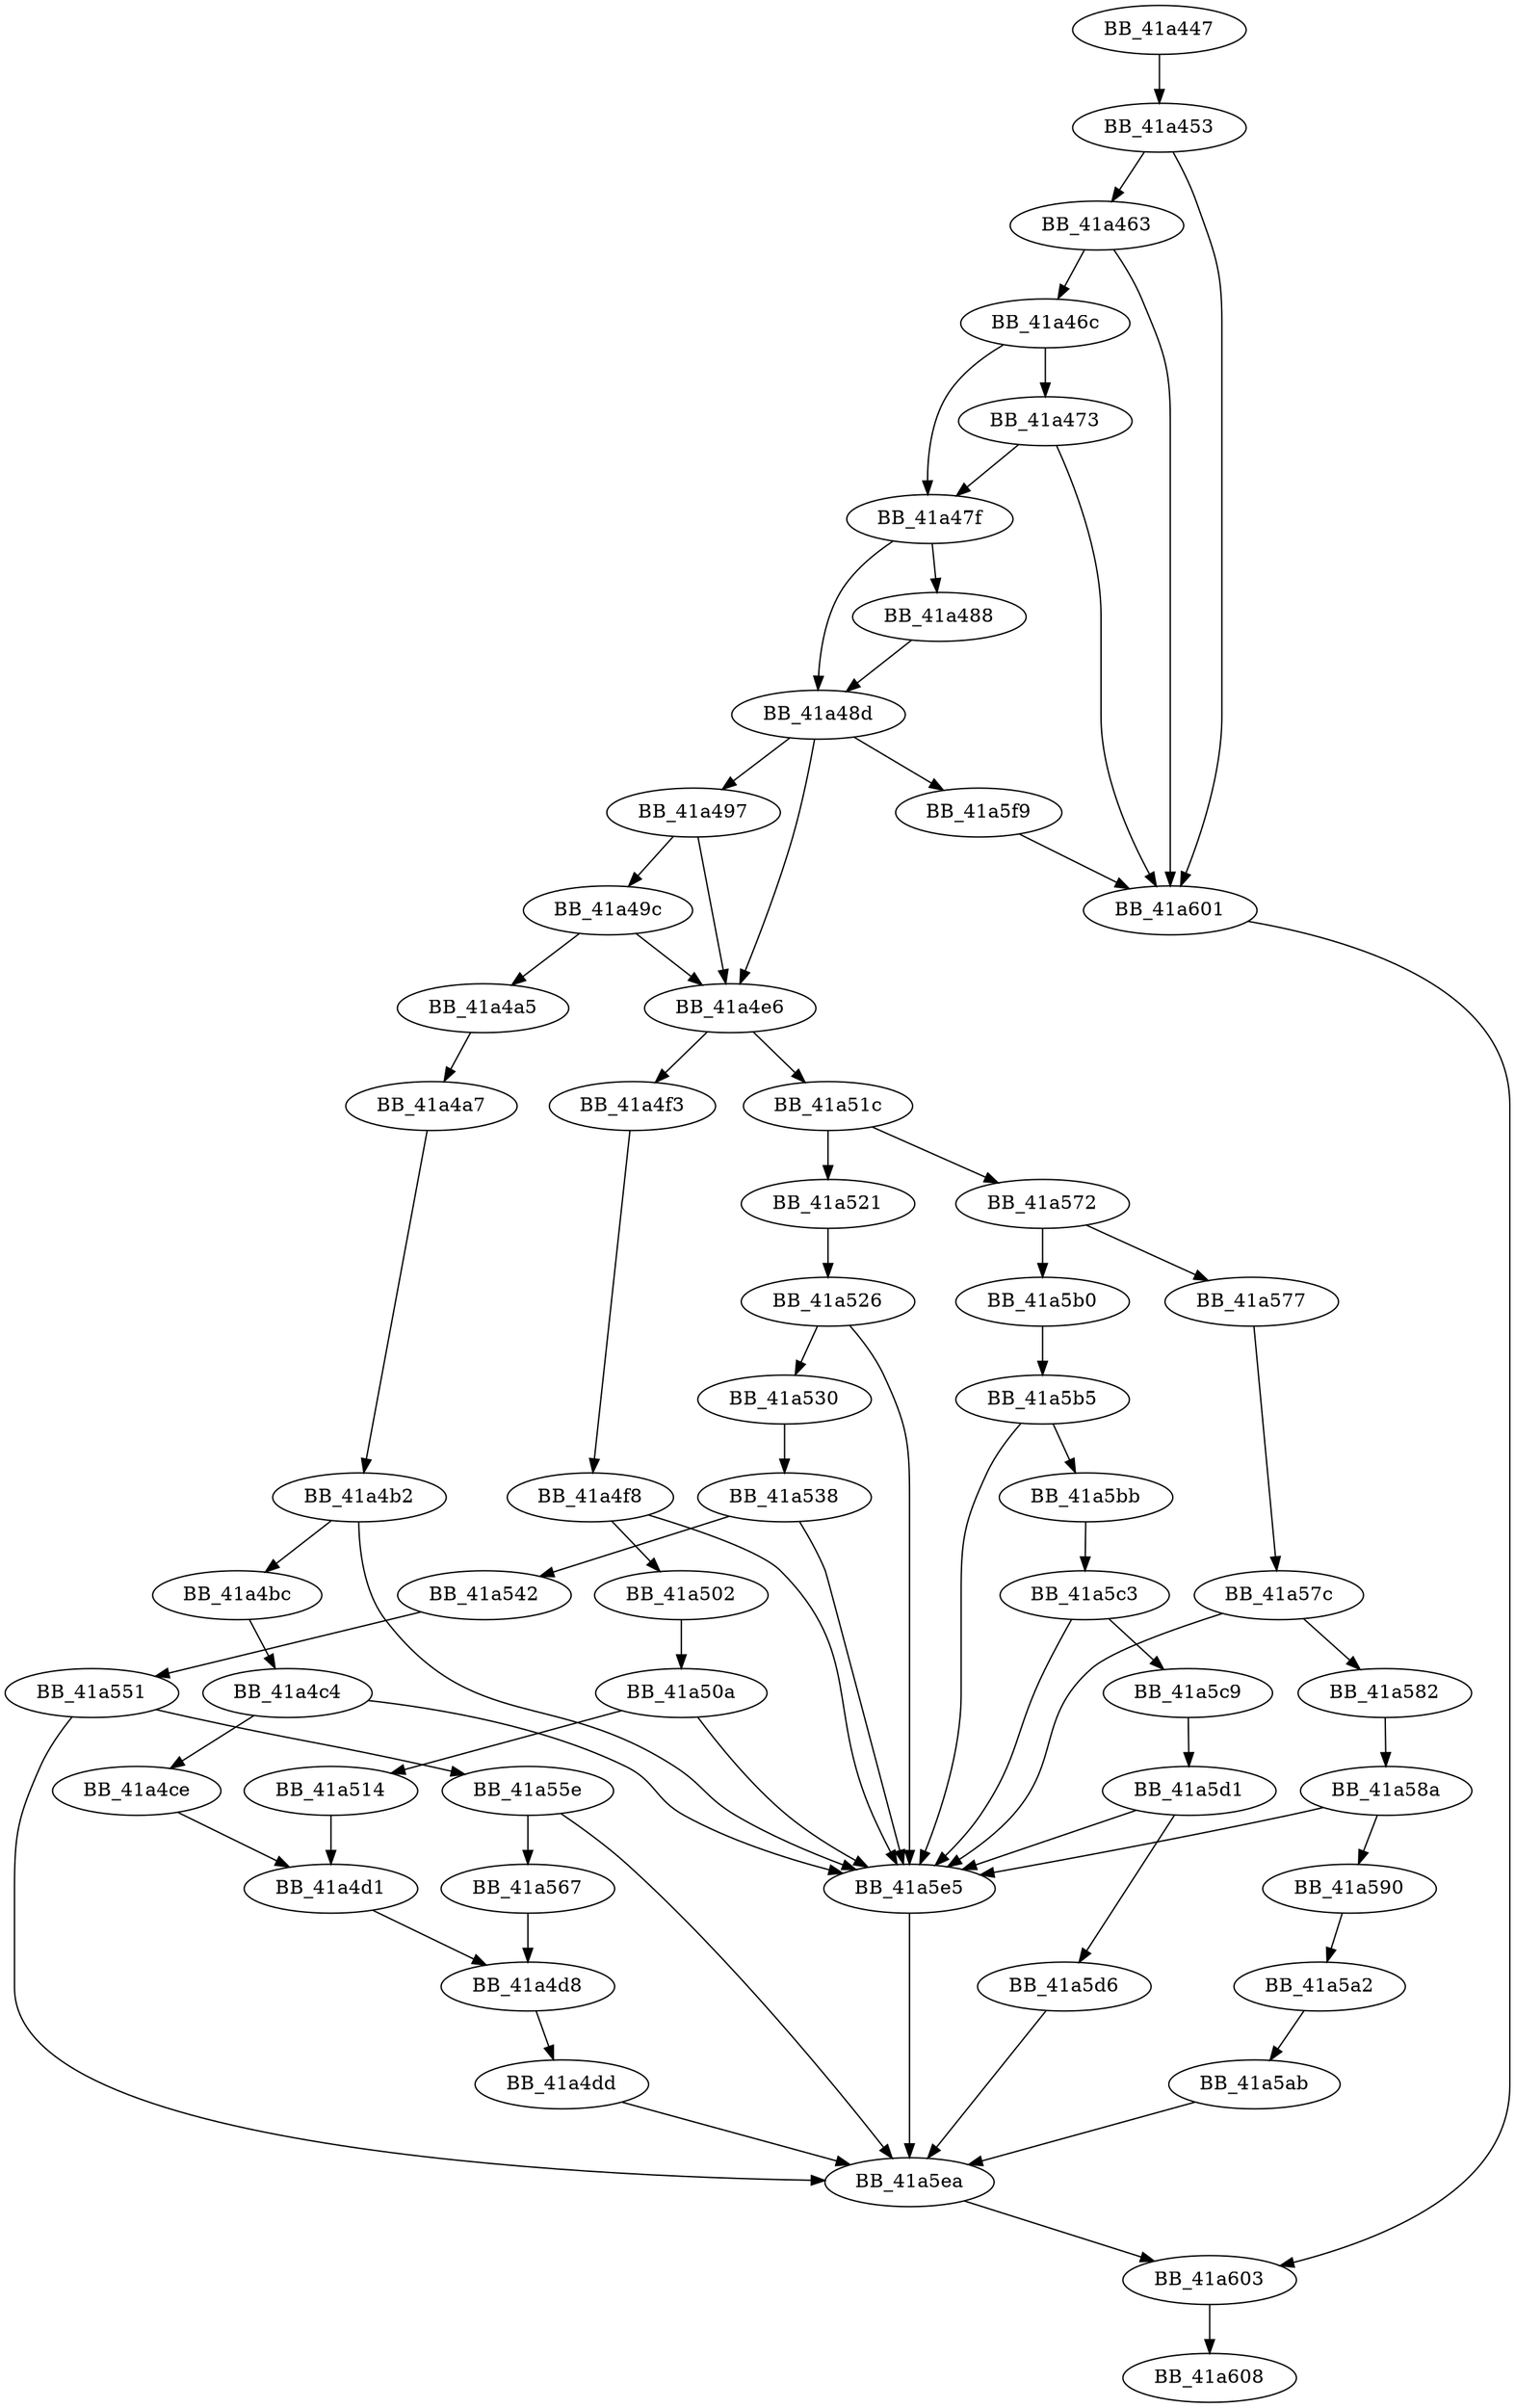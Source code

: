DiGraph ___BuildCatchObjectHelper{
BB_41a447->BB_41a453
BB_41a453->BB_41a463
BB_41a453->BB_41a601
BB_41a463->BB_41a46c
BB_41a463->BB_41a601
BB_41a46c->BB_41a473
BB_41a46c->BB_41a47f
BB_41a473->BB_41a47f
BB_41a473->BB_41a601
BB_41a47f->BB_41a488
BB_41a47f->BB_41a48d
BB_41a488->BB_41a48d
BB_41a48d->BB_41a497
BB_41a48d->BB_41a4e6
BB_41a48d->BB_41a5f9
BB_41a497->BB_41a49c
BB_41a497->BB_41a4e6
BB_41a49c->BB_41a4a5
BB_41a49c->BB_41a4e6
BB_41a4a5->BB_41a4a7
BB_41a4a7->BB_41a4b2
BB_41a4b2->BB_41a4bc
BB_41a4b2->BB_41a5e5
BB_41a4bc->BB_41a4c4
BB_41a4c4->BB_41a4ce
BB_41a4c4->BB_41a5e5
BB_41a4ce->BB_41a4d1
BB_41a4d1->BB_41a4d8
BB_41a4d8->BB_41a4dd
BB_41a4dd->BB_41a5ea
BB_41a4e6->BB_41a4f3
BB_41a4e6->BB_41a51c
BB_41a4f3->BB_41a4f8
BB_41a4f8->BB_41a502
BB_41a4f8->BB_41a5e5
BB_41a502->BB_41a50a
BB_41a50a->BB_41a514
BB_41a50a->BB_41a5e5
BB_41a514->BB_41a4d1
BB_41a51c->BB_41a521
BB_41a51c->BB_41a572
BB_41a521->BB_41a526
BB_41a526->BB_41a530
BB_41a526->BB_41a5e5
BB_41a530->BB_41a538
BB_41a538->BB_41a542
BB_41a538->BB_41a5e5
BB_41a542->BB_41a551
BB_41a551->BB_41a55e
BB_41a551->BB_41a5ea
BB_41a55e->BB_41a567
BB_41a55e->BB_41a5ea
BB_41a567->BB_41a4d8
BB_41a572->BB_41a577
BB_41a572->BB_41a5b0
BB_41a577->BB_41a57c
BB_41a57c->BB_41a582
BB_41a57c->BB_41a5e5
BB_41a582->BB_41a58a
BB_41a58a->BB_41a590
BB_41a58a->BB_41a5e5
BB_41a590->BB_41a5a2
BB_41a5a2->BB_41a5ab
BB_41a5ab->BB_41a5ea
BB_41a5b0->BB_41a5b5
BB_41a5b5->BB_41a5bb
BB_41a5b5->BB_41a5e5
BB_41a5bb->BB_41a5c3
BB_41a5c3->BB_41a5c9
BB_41a5c3->BB_41a5e5
BB_41a5c9->BB_41a5d1
BB_41a5d1->BB_41a5d6
BB_41a5d1->BB_41a5e5
BB_41a5d6->BB_41a5ea
BB_41a5e5->BB_41a5ea
BB_41a5ea->BB_41a603
BB_41a5f9->BB_41a601
BB_41a601->BB_41a603
BB_41a603->BB_41a608
}
